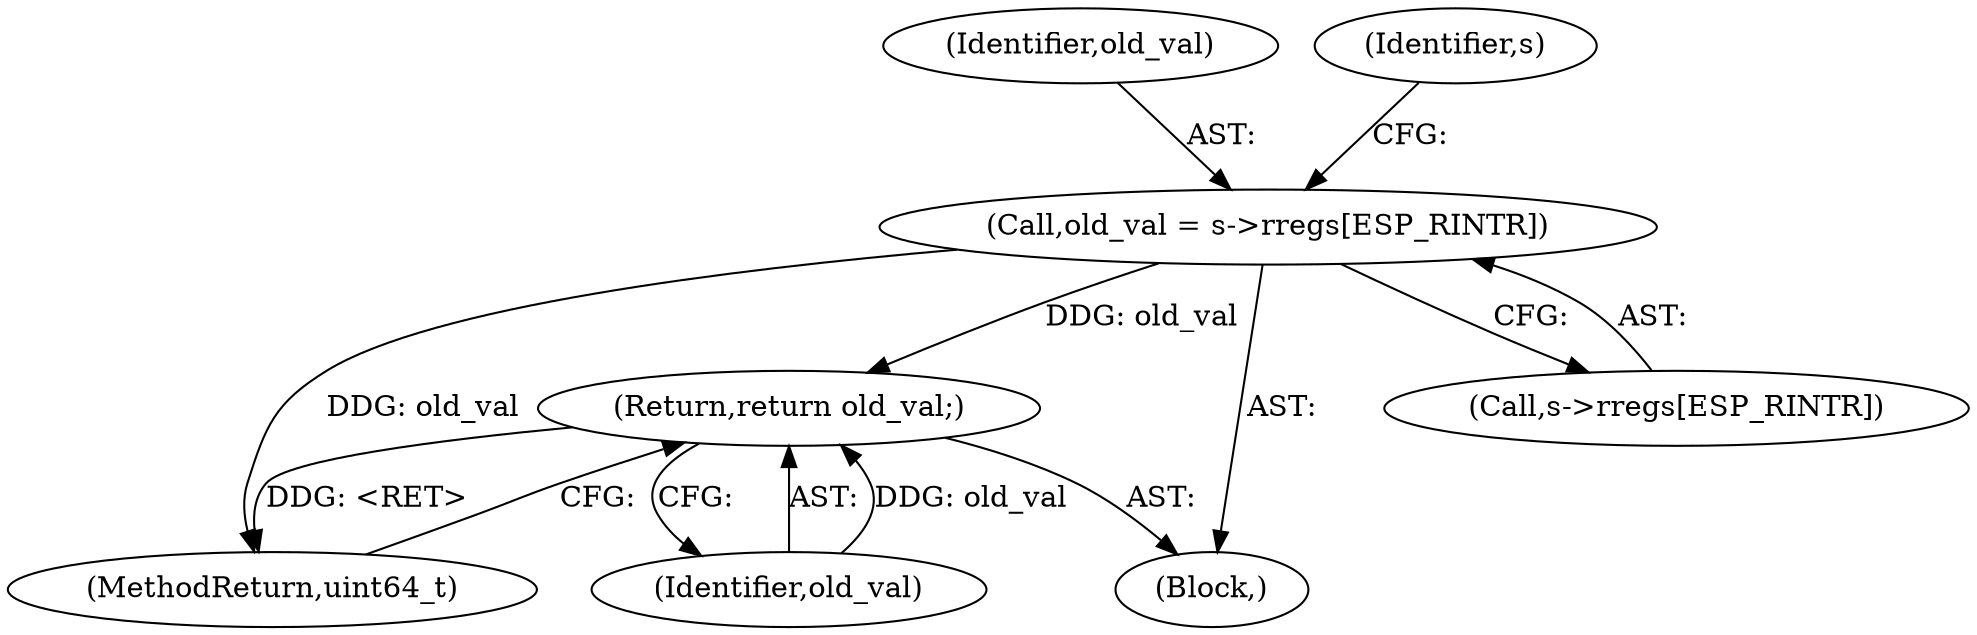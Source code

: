 digraph "0_qemu_ff589551c8e8e9e95e211b9d8daafb4ed39f1aec@array" {
"1000193" [label="(Call,old_val = s->rregs[ESP_RINTR])"];
"1000223" [label="(Return,return old_val;)"];
"1000238" [label="(MethodReturn,uint64_t)"];
"1000194" [label="(Identifier,old_val)"];
"1000224" [label="(Identifier,old_val)"];
"1000223" [label="(Return,return old_val;)"];
"1000193" [label="(Call,old_val = s->rregs[ESP_RINTR])"];
"1000203" [label="(Identifier,s)"];
"1000106" [label="(Block,)"];
"1000195" [label="(Call,s->rregs[ESP_RINTR])"];
"1000193" -> "1000106"  [label="AST: "];
"1000193" -> "1000195"  [label="CFG: "];
"1000194" -> "1000193"  [label="AST: "];
"1000195" -> "1000193"  [label="AST: "];
"1000203" -> "1000193"  [label="CFG: "];
"1000193" -> "1000238"  [label="DDG: old_val"];
"1000193" -> "1000223"  [label="DDG: old_val"];
"1000223" -> "1000106"  [label="AST: "];
"1000223" -> "1000224"  [label="CFG: "];
"1000224" -> "1000223"  [label="AST: "];
"1000238" -> "1000223"  [label="CFG: "];
"1000223" -> "1000238"  [label="DDG: <RET>"];
"1000224" -> "1000223"  [label="DDG: old_val"];
}
